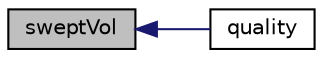 digraph "sweptVol"
{
  bgcolor="transparent";
  edge [fontname="Helvetica",fontsize="10",labelfontname="Helvetica",labelfontsize="10"];
  node [fontname="Helvetica",fontsize="10",shape=record];
  rankdir="LR";
  Node148 [label="sweptVol",height=0.2,width=0.4,color="black", fillcolor="grey75", style="filled", fontcolor="black"];
  Node148 -> Node149 [dir="back",color="midnightblue",fontsize="10",style="solid",fontname="Helvetica"];
  Node149 [label="quality",height=0.2,width=0.4,color="black",URL="$a28761.html#ae80c3d154fae380e1f49e4c032d8a981",tooltip="Return quality: Ratio of triangle and circum-circle. "];
}
